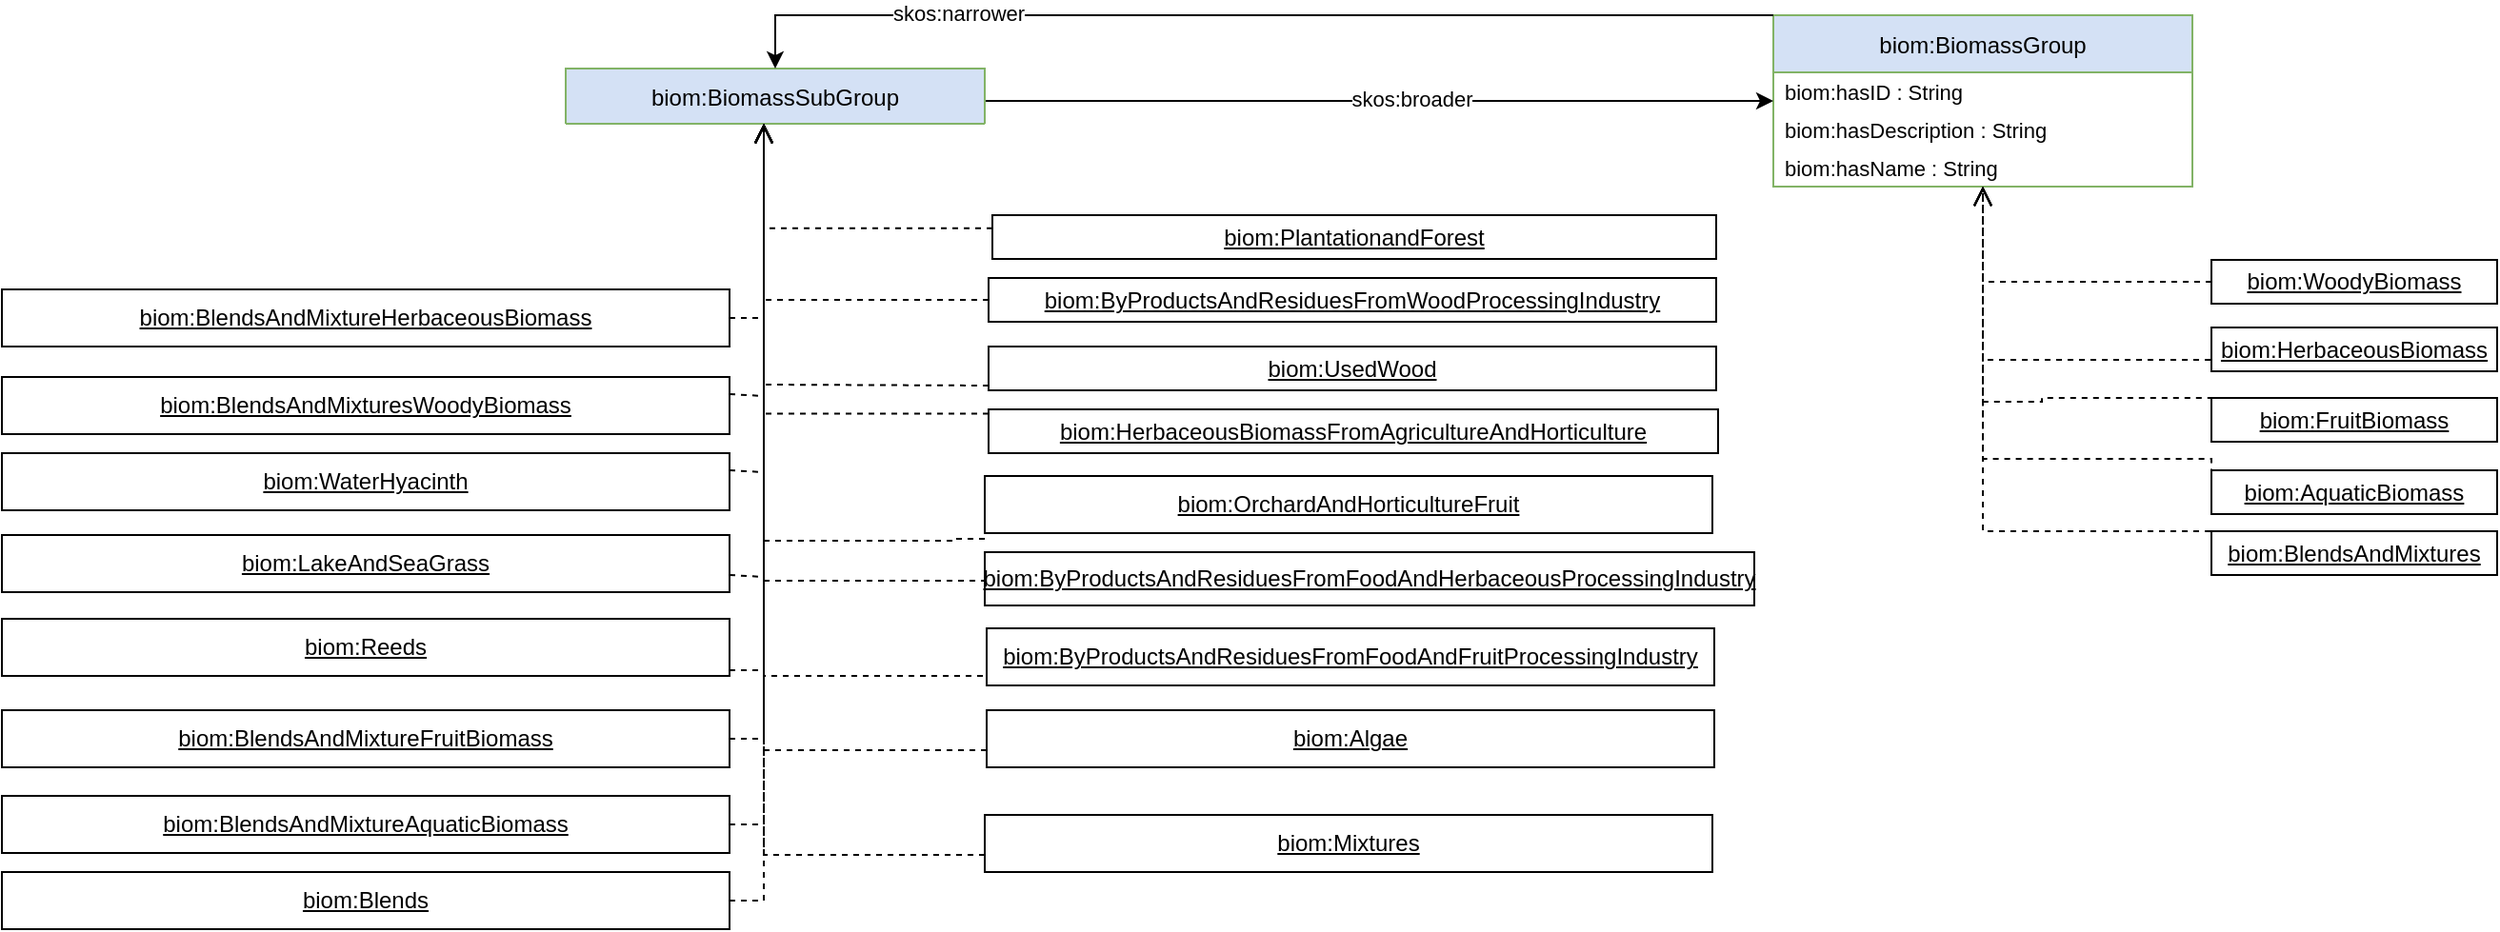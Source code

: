<mxfile version="13.9.9" type="device"><diagram id="kuyocsIZIVU7Rjy9QZxE" name="Page-1"><mxGraphModel dx="2980" dy="626" grid="1" gridSize="10" guides="1" tooltips="1" connect="1" arrows="1" fold="1" page="1" pageScale="1" pageWidth="1654" pageHeight="2336" math="0" shadow="0"><root><mxCell id="0"/><mxCell id="1" parent="0"/><mxCell id="14" value="biom:BiomassGroup" style="swimlane;fontStyle=0;childLayout=stackLayout;horizontal=1;startSize=30;horizontalStack=0;resizeParent=1;resizeParentMax=0;resizeLast=0;collapsible=1;marginBottom=0;fillColor=#D4E1F5;strokeColor=#82b366;" parent="1" vertex="1"><mxGeometry x="780" y="260" width="220" height="90" as="geometry"><mxRectangle x="536" y="365" width="80" height="30" as="alternateBounds"/></mxGeometry></mxCell><mxCell id="15" value="biom:hasID : String" style="text;strokeColor=none;fillColor=none;align=left;verticalAlign=middle;spacingLeft=4;spacingRight=4;overflow=hidden;points=[[0,0.5],[1,0.5]];portConstraint=eastwest;rotatable=0;fontSize=11;" parent="14" vertex="1"><mxGeometry y="30" width="220" height="20" as="geometry"/></mxCell><mxCell id="16" value="biom:hasDescription : String" style="text;strokeColor=none;fillColor=none;align=left;verticalAlign=middle;spacingLeft=4;spacingRight=4;overflow=hidden;points=[[0,0.5],[1,0.5]];portConstraint=eastwest;rotatable=0;fontSize=11;" parent="14" vertex="1"><mxGeometry y="50" width="220" height="20" as="geometry"/></mxCell><mxCell id="17" value="biom:hasName : String" style="text;strokeColor=none;fillColor=none;align=left;verticalAlign=middle;spacingLeft=4;spacingRight=4;overflow=hidden;points=[[0,0.5],[1,0.5]];portConstraint=eastwest;rotatable=0;fontSize=11;" parent="14" vertex="1"><mxGeometry y="70" width="220" height="20" as="geometry"/></mxCell><mxCell id="Qh_Lmaf3h96moM6bWqUv-56" value="" style="edgeStyle=orthogonalEdgeStyle;rounded=0;orthogonalLoop=1;jettySize=auto;html=1;" parent="1" source="18" target="14" edge="1"><mxGeometry relative="1" as="geometry"><mxPoint x="660" y="275.5" as="targetPoint"/><Array as="points"><mxPoint x="530" y="305"/><mxPoint x="530" y="305"/></Array></mxGeometry></mxCell><mxCell id="Qh_Lmaf3h96moM6bWqUv-66" value="skos:broader" style="edgeLabel;html=1;align=center;verticalAlign=middle;resizable=0;points=[];" parent="Qh_Lmaf3h96moM6bWqUv-56" vertex="1" connectable="0"><mxGeometry x="0.083" y="2" relative="1" as="geometry"><mxPoint y="1" as="offset"/></mxGeometry></mxCell><mxCell id="18" value="biom:BiomassSubGroup" style="swimlane;fontStyle=0;childLayout=stackLayout;horizontal=1;startSize=30;horizontalStack=0;resizeParent=1;resizeParentMax=0;resizeLast=0;collapsible=1;marginBottom=0;fillColor=#D4E1F5;strokeColor=#82b366;" parent="1" vertex="1"><mxGeometry x="146" y="288" width="220" height="29" as="geometry"><mxRectangle x="536" y="365" width="80" height="30" as="alternateBounds"/></mxGeometry></mxCell><mxCell id="23" value="" style="endArrow=open;html=1;fontColor=#000099;endFill=0;dashed=1;endSize=8;edgeStyle=orthogonalEdgeStyle;arcSize=0;" parent="1" source="24" target="14" edge="1"><mxGeometry width="50" height="50" relative="1" as="geometry"><mxPoint x="950" y="555" as="sourcePoint"/><mxPoint x="1000" y="469" as="targetPoint"/><Array as="points"><mxPoint x="890" y="400"/></Array></mxGeometry></mxCell><mxCell id="24" value="&lt;u&gt;biom:WoodyBiomass&lt;/u&gt;" style="rounded=0;whiteSpace=wrap;html=1;snapToPoint=1;points=[[0.1,0],[0.2,0],[0.3,0],[0.4,0],[0.5,0],[0.6,0],[0.7,0],[0.8,0],[0.9,0],[0,0.1],[0,0.3],[0,0.5],[0,0.7],[0,0.9],[0.1,1],[0.2,1],[0.3,1],[0.4,1],[0.5,1],[0.6,1],[0.7,1],[0.8,1],[0.9,1],[1,0.1],[1,0.3],[1,0.5],[1,0.7],[1,0.9]];" parent="1" vertex="1"><mxGeometry x="1010" y="388.5" width="150" height="23" as="geometry"/></mxCell><mxCell id="25" value="&lt;u&gt;biom:PlantationandForest&lt;/u&gt;" style="rounded=0;whiteSpace=wrap;html=1;snapToPoint=1;points=[[0.1,0],[0.2,0],[0.3,0],[0.4,0],[0.5,0],[0.6,0],[0.7,0],[0.8,0],[0.9,0],[0,0.1],[0,0.3],[0,0.5],[0,0.7],[0,0.9],[0.1,1],[0.2,1],[0.3,1],[0.4,1],[0.5,1],[0.6,1],[0.7,1],[0.8,1],[0.9,1],[1,0.1],[1,0.3],[1,0.5],[1,0.7],[1,0.9]];" parent="1" vertex="1"><mxGeometry x="370" y="365" width="380" height="23" as="geometry"/></mxCell><mxCell id="26" value="" style="endArrow=open;html=1;fontColor=#000099;endFill=0;dashed=1;endSize=8;edgeStyle=orthogonalEdgeStyle;arcSize=0;exitX=0;exitY=0.3;exitDx=0;exitDy=0;" parent="1" source="25" target="18" edge="1"><mxGeometry width="50" height="50" relative="1" as="geometry"><mxPoint x="420" y="330" as="sourcePoint"/><mxPoint x="339.04" y="331" as="targetPoint"/><Array as="points"><mxPoint x="250" y="372"/></Array></mxGeometry></mxCell><mxCell id="O9GTj8o9H-n6MzuwYOlM-68" value="&lt;u&gt;biom:HerbaceousBiomass&lt;/u&gt;" style="rounded=0;whiteSpace=wrap;html=1;snapToPoint=1;points=[[0.1,0],[0.2,0],[0.3,0],[0.4,0],[0.5,0],[0.6,0],[0.7,0],[0.8,0],[0.9,0],[0,0.1],[0,0.3],[0,0.5],[0,0.7],[0,0.9],[0.1,1],[0.2,1],[0.3,1],[0.4,1],[0.5,1],[0.6,1],[0.7,1],[0.8,1],[0.9,1],[1,0.1],[1,0.3],[1,0.5],[1,0.7],[1,0.9]];" parent="1" vertex="1"><mxGeometry x="1010" y="424" width="150" height="23" as="geometry"/></mxCell><mxCell id="O9GTj8o9H-n6MzuwYOlM-69" value="&lt;u&gt;biom:FruitBiomass&lt;/u&gt;" style="rounded=0;whiteSpace=wrap;html=1;snapToPoint=1;points=[[0.1,0],[0.2,0],[0.3,0],[0.4,0],[0.5,0],[0.6,0],[0.7,0],[0.8,0],[0.9,0],[0,0.1],[0,0.3],[0,0.5],[0,0.7],[0,0.9],[0.1,1],[0.2,1],[0.3,1],[0.4,1],[0.5,1],[0.6,1],[0.7,1],[0.8,1],[0.9,1],[1,0.1],[1,0.3],[1,0.5],[1,0.7],[1,0.9]];" parent="1" vertex="1"><mxGeometry x="1010" y="461" width="150" height="23" as="geometry"/></mxCell><mxCell id="O9GTj8o9H-n6MzuwYOlM-70" value="&lt;u&gt;biom:AquaticBiomass&lt;/u&gt;" style="rounded=0;whiteSpace=wrap;html=1;snapToPoint=1;points=[[0.1,0],[0.2,0],[0.3,0],[0.4,0],[0.5,0],[0.6,0],[0.7,0],[0.8,0],[0.9,0],[0,0.1],[0,0.3],[0,0.5],[0,0.7],[0,0.9],[0.1,1],[0.2,1],[0.3,1],[0.4,1],[0.5,1],[0.6,1],[0.7,1],[0.8,1],[0.9,1],[1,0.1],[1,0.3],[1,0.5],[1,0.7],[1,0.9]];" parent="1" vertex="1"><mxGeometry x="1010" y="499" width="150" height="23" as="geometry"/></mxCell><mxCell id="O9GTj8o9H-n6MzuwYOlM-71" value="&lt;u&gt;biom:BlendsAndMixtures&lt;/u&gt;" style="rounded=0;whiteSpace=wrap;html=1;snapToPoint=1;points=[[0.1,0],[0.2,0],[0.3,0],[0.4,0],[0.5,0],[0.6,0],[0.7,0],[0.8,0],[0.9,0],[0,0.1],[0,0.3],[0,0.5],[0,0.7],[0,0.9],[0.1,1],[0.2,1],[0.3,1],[0.4,1],[0.5,1],[0.6,1],[0.7,1],[0.8,1],[0.9,1],[1,0.1],[1,0.3],[1,0.5],[1,0.7],[1,0.9]];" parent="1" vertex="1"><mxGeometry x="1010" y="531" width="150" height="23" as="geometry"/></mxCell><mxCell id="O9GTj8o9H-n6MzuwYOlM-72" value="" style="endArrow=open;html=1;fontColor=#000099;endFill=0;dashed=1;endSize=8;edgeStyle=orthogonalEdgeStyle;arcSize=0;exitX=0;exitY=0.5;exitDx=0;exitDy=0;" parent="1" source="O9GTj8o9H-n6MzuwYOlM-68" target="14" edge="1"><mxGeometry width="50" height="50" relative="1" as="geometry"><mxPoint x="930" y="423" as="sourcePoint"/><mxPoint x="900" y="391" as="targetPoint"/><Array as="points"><mxPoint x="1010" y="441"/><mxPoint x="890" y="441"/></Array></mxGeometry></mxCell><mxCell id="O9GTj8o9H-n6MzuwYOlM-74" value="" style="endArrow=open;html=1;fontColor=#000099;endFill=0;dashed=1;endSize=8;edgeStyle=orthogonalEdgeStyle;arcSize=0;exitX=0;exitY=0.3;exitDx=0;exitDy=0;" parent="1" source="O9GTj8o9H-n6MzuwYOlM-69" target="14" edge="1"><mxGeometry width="50" height="50" relative="1" as="geometry"><mxPoint x="905" y="463" as="sourcePoint"/><mxPoint x="875" y="431" as="targetPoint"/><Array as="points"><mxPoint x="1010" y="461"/><mxPoint x="921" y="461"/><mxPoint x="921" y="463"/><mxPoint x="890" y="463"/></Array></mxGeometry></mxCell><mxCell id="O9GTj8o9H-n6MzuwYOlM-75" value="" style="endArrow=open;html=1;fontColor=#000099;endFill=0;dashed=1;endSize=8;edgeStyle=orthogonalEdgeStyle;arcSize=0;exitX=0;exitY=0.1;exitDx=0;exitDy=0;" parent="1" source="O9GTj8o9H-n6MzuwYOlM-70" target="14" edge="1"><mxGeometry width="50" height="50" relative="1" as="geometry"><mxPoint x="880" y="481" as="sourcePoint"/><mxPoint x="850" y="449" as="targetPoint"/><Array as="points"><mxPoint x="1010" y="493"/><mxPoint x="890" y="493"/></Array></mxGeometry></mxCell><mxCell id="O9GTj8o9H-n6MzuwYOlM-76" value="" style="endArrow=open;html=1;fontColor=#000099;endFill=0;dashed=1;endSize=8;edgeStyle=orthogonalEdgeStyle;arcSize=0;exitX=0;exitY=0.5;exitDx=0;exitDy=0;" parent="1" source="O9GTj8o9H-n6MzuwYOlM-71" target="14" edge="1"><mxGeometry width="50" height="50" relative="1" as="geometry"><mxPoint x="880" y="543" as="sourcePoint"/><mxPoint x="850" y="511" as="targetPoint"/><Array as="points"><mxPoint x="1010" y="531"/><mxPoint x="890" y="531"/></Array></mxGeometry></mxCell><mxCell id="O9GTj8o9H-n6MzuwYOlM-79" value="&lt;u&gt;biom:ByProductsAndResiduesFromWoodProcessingIndustry&lt;/u&gt;" style="rounded=0;whiteSpace=wrap;html=1;snapToPoint=1;points=[[0.1,0],[0.2,0],[0.3,0],[0.4,0],[0.5,0],[0.6,0],[0.7,0],[0.8,0],[0.9,0],[0,0.1],[0,0.3],[0,0.5],[0,0.7],[0,0.9],[0.1,1],[0.2,1],[0.3,1],[0.4,1],[0.5,1],[0.6,1],[0.7,1],[0.8,1],[0.9,1],[1,0.1],[1,0.3],[1,0.5],[1,0.7],[1,0.9]];" parent="1" vertex="1"><mxGeometry x="368" y="398" width="382" height="23" as="geometry"/></mxCell><mxCell id="O9GTj8o9H-n6MzuwYOlM-80" value="&lt;u&gt;biom:UsedWood&lt;/u&gt;" style="rounded=0;whiteSpace=wrap;html=1;snapToPoint=1;points=[[0.1,0],[0.2,0],[0.3,0],[0.4,0],[0.5,0],[0.6,0],[0.7,0],[0.8,0],[0.9,0],[0,0.1],[0,0.3],[0,0.5],[0,0.7],[0,0.9],[0.1,1],[0.2,1],[0.3,1],[0.4,1],[0.5,1],[0.6,1],[0.7,1],[0.8,1],[0.9,1],[1,0.1],[1,0.3],[1,0.5],[1,0.7],[1,0.9]];" parent="1" vertex="1"><mxGeometry x="368" y="434" width="382" height="23" as="geometry"/></mxCell><mxCell id="O9GTj8o9H-n6MzuwYOlM-90" value="&lt;u&gt;biom:HerbaceousBiomassFromAgricultureAndHorticulture&lt;/u&gt;" style="rounded=0;whiteSpace=wrap;html=1;snapToPoint=1;points=[[0.1,0],[0.2,0],[0.3,0],[0.4,0],[0.5,0],[0.6,0],[0.7,0],[0.8,0],[0.9,0],[0,0.1],[0,0.3],[0,0.5],[0,0.7],[0,0.9],[0.1,1],[0.2,1],[0.3,1],[0.4,1],[0.5,1],[0.6,1],[0.7,1],[0.8,1],[0.9,1],[1,0.1],[1,0.3],[1,0.5],[1,0.7],[1,0.9]];" parent="1" vertex="1"><mxGeometry x="368" y="467" width="383" height="23" as="geometry"/></mxCell><mxCell id="O9GTj8o9H-n6MzuwYOlM-91" value="" style="endArrow=open;html=1;fontColor=#000099;endFill=0;dashed=1;endSize=8;edgeStyle=orthogonalEdgeStyle;arcSize=0;exitX=0;exitY=0.5;exitDx=0;exitDy=0;" parent="1" source="O9GTj8o9H-n6MzuwYOlM-79" target="18" edge="1"><mxGeometry width="50" height="50" relative="1" as="geometry"><mxPoint x="360" y="415.9" as="sourcePoint"/><mxPoint x="330" y="334" as="targetPoint"/><Array as="points"><mxPoint x="250" y="410"/></Array></mxGeometry></mxCell><mxCell id="O9GTj8o9H-n6MzuwYOlM-92" value="" style="endArrow=open;html=1;fontColor=#000099;endFill=0;dashed=1;endSize=8;edgeStyle=orthogonalEdgeStyle;arcSize=0;" parent="1" source="O9GTj8o9H-n6MzuwYOlM-80" target="18" edge="1"><mxGeometry width="50" height="50" relative="1" as="geometry"><mxPoint x="348" y="453.5" as="sourcePoint"/><mxPoint x="320" y="334" as="targetPoint"/><Array as="points"><mxPoint x="250" y="454"/></Array></mxGeometry></mxCell><mxCell id="O9GTj8o9H-n6MzuwYOlM-93" value="" style="endArrow=open;html=1;fontColor=#000099;endFill=0;dashed=1;endSize=8;edgeStyle=orthogonalEdgeStyle;arcSize=0;exitX=0;exitY=0.1;exitDx=0;exitDy=0;" parent="1" source="O9GTj8o9H-n6MzuwYOlM-90" target="18" edge="1"><mxGeometry width="50" height="50" relative="1" as="geometry"><mxPoint x="348" y="490" as="sourcePoint"/><mxPoint x="320" y="325" as="targetPoint"/><Array as="points"><mxPoint x="250" y="469"/></Array></mxGeometry></mxCell><mxCell id="O9GTj8o9H-n6MzuwYOlM-95" value="&lt;u&gt;biom:ByProductsAndResiduesFromFoodAndHerbaceousProcessingIndustry&lt;/u&gt;" style="rounded=0;whiteSpace=wrap;html=1;snapToPoint=1;points=[[0.1,0],[0.2,0],[0.3,0],[0.4,0],[0.5,0],[0.6,0],[0.7,0],[0.8,0],[0.9,0],[0,0.1],[0,0.3],[0,0.5],[0,0.7],[0,0.9],[0.1,1],[0.2,1],[0.3,1],[0.4,1],[0.5,1],[0.6,1],[0.7,1],[0.8,1],[0.9,1],[1,0.1],[1,0.3],[1,0.5],[1,0.7],[1,0.9]];" parent="1" vertex="1"><mxGeometry x="366" y="542" width="404" height="28" as="geometry"/></mxCell><mxCell id="O9GTj8o9H-n6MzuwYOlM-96" value="&lt;u&gt;biom:ByProductsAndResiduesFromFoodAndFruitProcessingIndustry&lt;/u&gt;" style="rounded=0;whiteSpace=wrap;html=1;snapToPoint=1;points=[[0.1,0],[0.2,0],[0.3,0],[0.4,0],[0.5,0],[0.6,0],[0.7,0],[0.8,0],[0.9,0],[0,0.1],[0,0.3],[0,0.5],[0,0.7],[0,0.9],[0.1,1],[0.2,1],[0.3,1],[0.4,1],[0.5,1],[0.6,1],[0.7,1],[0.8,1],[0.9,1],[1,0.1],[1,0.3],[1,0.5],[1,0.7],[1,0.9]];" parent="1" vertex="1"><mxGeometry x="367" y="582" width="382" height="30" as="geometry"/></mxCell><mxCell id="O9GTj8o9H-n6MzuwYOlM-97" value="&lt;u&gt;biom:Algae&lt;/u&gt;" style="rounded=0;whiteSpace=wrap;html=1;snapToPoint=1;points=[[0.1,0],[0.2,0],[0.3,0],[0.4,0],[0.5,0],[0.6,0],[0.7,0],[0.8,0],[0.9,0],[0,0.1],[0,0.3],[0,0.5],[0,0.7],[0,0.9],[0.1,1],[0.2,1],[0.3,1],[0.4,1],[0.5,1],[0.6,1],[0.7,1],[0.8,1],[0.9,1],[1,0.1],[1,0.3],[1,0.5],[1,0.7],[1,0.9]];" parent="1" vertex="1"><mxGeometry x="367" y="625" width="382" height="30" as="geometry"/></mxCell><mxCell id="O9GTj8o9H-n6MzuwYOlM-98" value="&lt;u&gt;biom:WaterHyacinth&lt;/u&gt;" style="rounded=0;whiteSpace=wrap;html=1;snapToPoint=1;points=[[0.1,0],[0.2,0],[0.3,0],[0.4,0],[0.5,0],[0.6,0],[0.7,0],[0.8,0],[0.9,0],[0,0.1],[0,0.3],[0,0.5],[0,0.7],[0,0.9],[0.1,1],[0.2,1],[0.3,1],[0.4,1],[0.5,1],[0.6,1],[0.7,1],[0.8,1],[0.9,1],[1,0.1],[1,0.3],[1,0.5],[1,0.7],[1,0.9]];" parent="1" vertex="1"><mxGeometry x="-150" y="490" width="382" height="30" as="geometry"/></mxCell><mxCell id="O9GTj8o9H-n6MzuwYOlM-99" value="&lt;u&gt;biom:LakeAndSeaGrass&lt;/u&gt;" style="rounded=0;whiteSpace=wrap;html=1;snapToPoint=1;points=[[0.1,0],[0.2,0],[0.3,0],[0.4,0],[0.5,0],[0.6,0],[0.7,0],[0.8,0],[0.9,0],[0,0.1],[0,0.3],[0,0.5],[0,0.7],[0,0.9],[0.1,1],[0.2,1],[0.3,1],[0.4,1],[0.5,1],[0.6,1],[0.7,1],[0.8,1],[0.9,1],[1,0.1],[1,0.3],[1,0.5],[1,0.7],[1,0.9]];" parent="1" vertex="1"><mxGeometry x="-150" y="533" width="382" height="30" as="geometry"/></mxCell><mxCell id="O9GTj8o9H-n6MzuwYOlM-100" value="&lt;u&gt;biom:Reeds&lt;/u&gt;" style="rounded=0;whiteSpace=wrap;html=1;snapToPoint=1;points=[[0.1,0],[0.2,0],[0.3,0],[0.4,0],[0.5,0],[0.6,0],[0.7,0],[0.8,0],[0.9,0],[0,0.1],[0,0.3],[0,0.5],[0,0.7],[0,0.9],[0.1,1],[0.2,1],[0.3,1],[0.4,1],[0.5,1],[0.6,1],[0.7,1],[0.8,1],[0.9,1],[1,0.1],[1,0.3],[1,0.5],[1,0.7],[1,0.9]];" parent="1" vertex="1"><mxGeometry x="-150" y="577" width="382" height="30" as="geometry"/></mxCell><mxCell id="O9GTj8o9H-n6MzuwYOlM-101" value="&lt;u&gt;biom:Blends&lt;/u&gt;" style="rounded=0;whiteSpace=wrap;html=1;snapToPoint=1;points=[[0.1,0],[0.2,0],[0.3,0],[0.4,0],[0.5,0],[0.6,0],[0.7,0],[0.8,0],[0.9,0],[0,0.1],[0,0.3],[0,0.5],[0,0.7],[0,0.9],[0.1,1],[0.2,1],[0.3,1],[0.4,1],[0.5,1],[0.6,1],[0.7,1],[0.8,1],[0.9,1],[1,0.1],[1,0.3],[1,0.5],[1,0.7],[1,0.9]];" parent="1" vertex="1"><mxGeometry x="-150" y="710" width="382" height="30" as="geometry"/></mxCell><mxCell id="O9GTj8o9H-n6MzuwYOlM-102" value="&lt;u&gt;biom:Mixtures&lt;/u&gt;" style="rounded=0;whiteSpace=wrap;html=1;snapToPoint=1;points=[[0.1,0],[0.2,0],[0.3,0],[0.4,0],[0.5,0],[0.6,0],[0.7,0],[0.8,0],[0.9,0],[0,0.1],[0,0.3],[0,0.5],[0,0.7],[0,0.9],[0.1,1],[0.2,1],[0.3,1],[0.4,1],[0.5,1],[0.6,1],[0.7,1],[0.8,1],[0.9,1],[1,0.1],[1,0.3],[1,0.5],[1,0.7],[1,0.9]];" parent="1" vertex="1"><mxGeometry x="366" y="680" width="382" height="30" as="geometry"/></mxCell><mxCell id="O9GTj8o9H-n6MzuwYOlM-104" value="" style="endArrow=open;html=1;fontColor=#000099;endFill=0;dashed=1;endSize=8;edgeStyle=orthogonalEdgeStyle;arcSize=0;exitX=0;exitY=0.5;exitDx=0;exitDy=0;" parent="1" source="O9GTj8o9H-n6MzuwYOlM-95" target="18" edge="1"><mxGeometry width="50" height="50" relative="1" as="geometry"><mxPoint x="280" y="582" as="sourcePoint"/><mxPoint x="239" y="340" as="targetPoint"/><Array as="points"><mxPoint x="366" y="557"/><mxPoint x="250" y="557"/></Array></mxGeometry></mxCell><mxCell id="O9GTj8o9H-n6MzuwYOlM-105" value="" style="endArrow=open;html=1;fontColor=#000099;endFill=0;dashed=1;endSize=8;edgeStyle=orthogonalEdgeStyle;arcSize=0;exitX=0;exitY=0.7;exitDx=0;exitDy=0;" parent="1" source="O9GTj8o9H-n6MzuwYOlM-96" target="18" edge="1"><mxGeometry width="50" height="50" relative="1" as="geometry"><mxPoint x="336" y="607" as="sourcePoint"/><mxPoint x="310" y="340" as="targetPoint"/><Array as="points"><mxPoint x="367" y="607"/><mxPoint x="250" y="607"/></Array></mxGeometry></mxCell><mxCell id="O9GTj8o9H-n6MzuwYOlM-106" value="" style="endArrow=open;html=1;fontColor=#000099;endFill=0;dashed=1;endSize=8;edgeStyle=orthogonalEdgeStyle;arcSize=0;exitX=0;exitY=0.7;exitDx=0;exitDy=0;" parent="1" source="O9GTj8o9H-n6MzuwYOlM-97" target="18" edge="1"><mxGeometry width="50" height="50" relative="1" as="geometry"><mxPoint x="370" y="630" as="sourcePoint"/><mxPoint x="240" y="338" as="targetPoint"/><Array as="points"><mxPoint x="250" y="646"/></Array></mxGeometry></mxCell><mxCell id="O9GTj8o9H-n6MzuwYOlM-107" value="" style="endArrow=open;html=1;fontColor=#000099;endFill=0;dashed=1;endSize=8;edgeStyle=orthogonalEdgeStyle;arcSize=0;" parent="1" source="O9GTj8o9H-n6MzuwYOlM-98" target="18" edge="1"><mxGeometry width="50" height="50" relative="1" as="geometry"><mxPoint x="327" y="677" as="sourcePoint"/><mxPoint x="301" y="410" as="targetPoint"/><Array as="points"><mxPoint x="250" y="500"/></Array></mxGeometry></mxCell><mxCell id="O9GTj8o9H-n6MzuwYOlM-108" value="" style="endArrow=open;html=1;fontColor=#000099;endFill=0;dashed=1;endSize=8;edgeStyle=orthogonalEdgeStyle;arcSize=0;" parent="1" source="O9GTj8o9H-n6MzuwYOlM-99" target="18" edge="1"><mxGeometry width="50" height="50" relative="1" as="geometry"><mxPoint x="316" y="730.5" as="sourcePoint"/><mxPoint x="290" y="463.5" as="targetPoint"/><Array as="points"><mxPoint x="250" y="555"/></Array></mxGeometry></mxCell><mxCell id="O9GTj8o9H-n6MzuwYOlM-109" value="" style="endArrow=open;html=1;fontColor=#000099;endFill=0;dashed=1;endSize=8;edgeStyle=orthogonalEdgeStyle;arcSize=0;" parent="1" source="O9GTj8o9H-n6MzuwYOlM-100" target="18" edge="1"><mxGeometry width="50" height="50" relative="1" as="geometry"><mxPoint x="316" y="775" as="sourcePoint"/><mxPoint x="290" y="345" as="targetPoint"/><Array as="points"><mxPoint x="250" y="604"/></Array></mxGeometry></mxCell><mxCell id="O9GTj8o9H-n6MzuwYOlM-110" value="" style="endArrow=open;html=1;fontColor=#000099;endFill=0;dashed=1;endSize=8;edgeStyle=orthogonalEdgeStyle;arcSize=0;" parent="1" source="O9GTj8o9H-n6MzuwYOlM-101" target="18" edge="1"><mxGeometry width="50" height="50" relative="1" as="geometry"><mxPoint x="316" y="818" as="sourcePoint"/><mxPoint x="290" y="388" as="targetPoint"/><Array as="points"><mxPoint x="250" y="725"/></Array></mxGeometry></mxCell><mxCell id="O9GTj8o9H-n6MzuwYOlM-111" value="" style="endArrow=open;html=1;fontColor=#000099;endFill=0;dashed=1;endSize=8;edgeStyle=orthogonalEdgeStyle;arcSize=0;exitX=0;exitY=0.7;exitDx=0;exitDy=0;" parent="1" source="O9GTj8o9H-n6MzuwYOlM-102" target="18" edge="1"><mxGeometry width="50" height="50" relative="1" as="geometry"><mxPoint x="327" y="828" as="sourcePoint"/><mxPoint x="301" y="316" as="targetPoint"/><Array as="points"><mxPoint x="250" y="701"/></Array></mxGeometry></mxCell><mxCell id="y5wFKTN0kGE5KxFEvBGv-68" value="&lt;u&gt;biom:OrchardAndHorticultureFruit&lt;/u&gt;" style="rounded=0;whiteSpace=wrap;html=1;snapToPoint=1;points=[[0.1,0],[0.2,0],[0.3,0],[0.4,0],[0.5,0],[0.6,0],[0.7,0],[0.8,0],[0.9,0],[0,0.1],[0,0.3],[0,0.5],[0,0.7],[0,0.9],[0.1,1],[0.2,1],[0.3,1],[0.4,1],[0.5,1],[0.6,1],[0.7,1],[0.8,1],[0.9,1],[1,0.1],[1,0.3],[1,0.5],[1,0.7],[1,0.9]];" parent="1" vertex="1"><mxGeometry x="366" y="502" width="382" height="30" as="geometry"/></mxCell><mxCell id="ywSLgCDGYWGxtZbmfu3V-64" value="" style="endArrow=open;html=1;fontColor=#000099;endFill=0;dashed=1;endSize=8;edgeStyle=orthogonalEdgeStyle;arcSize=0;exitX=0;exitY=0.5;exitDx=0;exitDy=0;" parent="1" source="y5wFKTN0kGE5KxFEvBGv-68" target="18" edge="1"><mxGeometry width="50" height="50" relative="1" as="geometry"><mxPoint x="356" y="535" as="sourcePoint"/><mxPoint x="330" y="269" as="targetPoint"/><Array as="points"><mxPoint x="366" y="535"/><mxPoint x="350" y="535"/><mxPoint x="350" y="536"/><mxPoint x="250" y="536"/></Array></mxGeometry></mxCell><mxCell id="CR1TdTSdiqrwEsyL5aKX-92" value="&lt;u&gt;biom:BlendsAndMixturesWoodyBiomass&lt;/u&gt;" style="rounded=0;whiteSpace=wrap;html=1;snapToPoint=1;points=[[0.1,0],[0.2,0],[0.3,0],[0.4,0],[0.5,0],[0.6,0],[0.7,0],[0.8,0],[0.9,0],[0,0.1],[0,0.3],[0,0.5],[0,0.7],[0,0.9],[0.1,1],[0.2,1],[0.3,1],[0.4,1],[0.5,1],[0.6,1],[0.7,1],[0.8,1],[0.9,1],[1,0.1],[1,0.3],[1,0.5],[1,0.7],[1,0.9]];" parent="1" vertex="1"><mxGeometry x="-150" y="450" width="382" height="30" as="geometry"/></mxCell><mxCell id="CR1TdTSdiqrwEsyL5aKX-93" value="&lt;u&gt;biom:BlendsAndMixtureHerbaceousBiomass&lt;/u&gt;" style="rounded=0;whiteSpace=wrap;html=1;snapToPoint=1;points=[[0.1,0],[0.2,0],[0.3,0],[0.4,0],[0.5,0],[0.6,0],[0.7,0],[0.8,0],[0.9,0],[0,0.1],[0,0.3],[0,0.5],[0,0.7],[0,0.9],[0.1,1],[0.2,1],[0.3,1],[0.4,1],[0.5,1],[0.6,1],[0.7,1],[0.8,1],[0.9,1],[1,0.1],[1,0.3],[1,0.5],[1,0.7],[1,0.9]];" parent="1" vertex="1"><mxGeometry x="-150" y="404" width="382" height="30" as="geometry"/></mxCell><mxCell id="CR1TdTSdiqrwEsyL5aKX-94" value="&lt;u&gt;biom:BlendsAndMixtureFruitBiomass&lt;/u&gt;" style="rounded=0;whiteSpace=wrap;html=1;snapToPoint=1;points=[[0.1,0],[0.2,0],[0.3,0],[0.4,0],[0.5,0],[0.6,0],[0.7,0],[0.8,0],[0.9,0],[0,0.1],[0,0.3],[0,0.5],[0,0.7],[0,0.9],[0.1,1],[0.2,1],[0.3,1],[0.4,1],[0.5,1],[0.6,1],[0.7,1],[0.8,1],[0.9,1],[1,0.1],[1,0.3],[1,0.5],[1,0.7],[1,0.9]];" parent="1" vertex="1"><mxGeometry x="-150" y="625" width="382" height="30" as="geometry"/></mxCell><mxCell id="CR1TdTSdiqrwEsyL5aKX-95" value="&lt;u&gt;biom:BlendsAndMixtureAquaticBiomass&lt;/u&gt;" style="rounded=0;whiteSpace=wrap;html=1;snapToPoint=1;points=[[0.1,0],[0.2,0],[0.3,0],[0.4,0],[0.5,0],[0.6,0],[0.7,0],[0.8,0],[0.9,0],[0,0.1],[0,0.3],[0,0.5],[0,0.7],[0,0.9],[0.1,1],[0.2,1],[0.3,1],[0.4,1],[0.5,1],[0.6,1],[0.7,1],[0.8,1],[0.9,1],[1,0.1],[1,0.3],[1,0.5],[1,0.7],[1,0.9]];" parent="1" vertex="1"><mxGeometry x="-150" y="670" width="382" height="30" as="geometry"/></mxCell><mxCell id="CR1TdTSdiqrwEsyL5aKX-96" value="" style="endArrow=open;html=1;fontColor=#000099;endFill=0;dashed=1;endSize=8;edgeStyle=orthogonalEdgeStyle;arcSize=0;" parent="1" source="CR1TdTSdiqrwEsyL5aKX-95" target="18" edge="1"><mxGeometry width="50" height="50" relative="1" as="geometry"><mxPoint x="363" y="998.75" as="sourcePoint"/><mxPoint x="337" y="306.75" as="targetPoint"/><Array as="points"><mxPoint x="250" y="685"/></Array></mxGeometry></mxCell><mxCell id="CR1TdTSdiqrwEsyL5aKX-97" value="" style="endArrow=open;html=1;fontColor=#000099;endFill=0;dashed=1;endSize=8;edgeStyle=orthogonalEdgeStyle;arcSize=0;" parent="1" source="CR1TdTSdiqrwEsyL5aKX-94" target="18" edge="1"><mxGeometry width="50" height="50" relative="1" as="geometry"><mxPoint x="-40" y="680" as="sourcePoint"/><mxPoint x="300" y="401" as="targetPoint"/><Array as="points"><mxPoint x="250" y="640"/></Array></mxGeometry></mxCell><mxCell id="CR1TdTSdiqrwEsyL5aKX-98" value="" style="endArrow=open;html=1;fontColor=#000099;endFill=0;dashed=1;endSize=8;edgeStyle=orthogonalEdgeStyle;arcSize=0;exitX=1;exitY=0.5;exitDx=0;exitDy=0;" parent="1" source="CR1TdTSdiqrwEsyL5aKX-93" target="18" edge="1"><mxGeometry width="50" height="50" relative="1" as="geometry"><mxPoint x="346" y="912.5" as="sourcePoint"/><mxPoint x="320" y="482.5" as="targetPoint"/><Array as="points"><mxPoint x="250" y="419"/></Array></mxGeometry></mxCell><mxCell id="CR1TdTSdiqrwEsyL5aKX-99" value="" style="endArrow=open;html=1;fontColor=#000099;endFill=0;dashed=1;endSize=8;edgeStyle=orthogonalEdgeStyle;arcSize=0;" parent="1" source="CR1TdTSdiqrwEsyL5aKX-92" target="18" edge="1"><mxGeometry width="50" height="50" relative="1" as="geometry"><mxPoint x="329" y="870" as="sourcePoint"/><mxPoint x="300" y="307.5" as="targetPoint"/><Array as="points"><mxPoint x="250" y="460"/></Array></mxGeometry></mxCell><mxCell id="Qh_Lmaf3h96moM6bWqUv-57" value="" style="edgeStyle=orthogonalEdgeStyle;rounded=0;orthogonalLoop=1;jettySize=auto;html=1;" parent="1" source="14" target="18" edge="1"><mxGeometry relative="1" as="geometry"><mxPoint x="540" y="285.5" as="sourcePoint"/><mxPoint x="650" y="149" as="targetPoint"/><Array as="points"><mxPoint x="256" y="260"/></Array></mxGeometry></mxCell><mxCell id="Qh_Lmaf3h96moM6bWqUv-65" value="skos:narrower" style="edgeLabel;html=1;align=center;verticalAlign=middle;resizable=0;points=[];" parent="Qh_Lmaf3h96moM6bWqUv-57" vertex="1" connectable="0"><mxGeometry x="0.55" y="-1" relative="1" as="geometry"><mxPoint as="offset"/></mxGeometry></mxCell></root></mxGraphModel></diagram></mxfile>